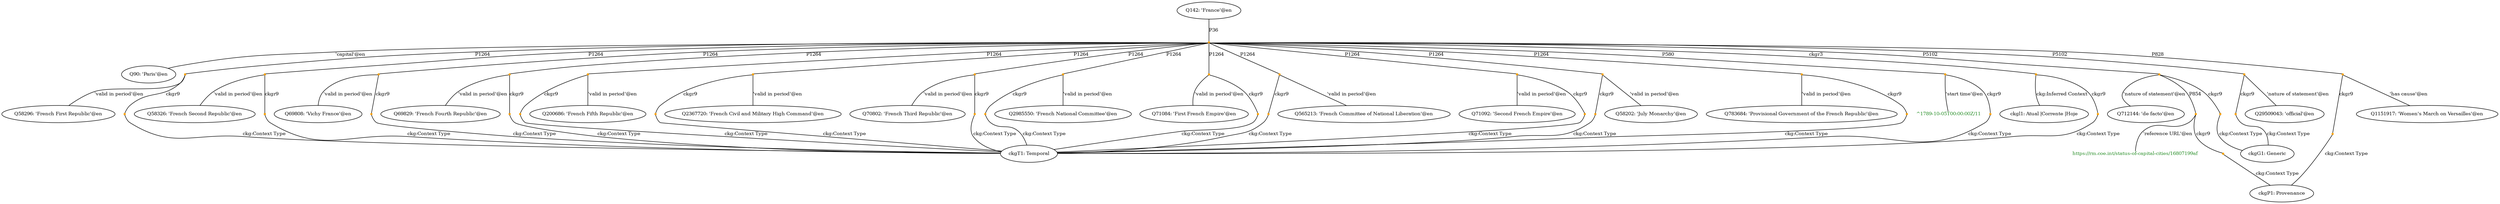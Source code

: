 strict graph "France_Capitals-p36-K3-all.tsv" {
	fontsize=20
	node [color="" fontcolor=black fontsize=10 shape=ellipse style=""]
	Q142 [label="Q142: 'France'@en"]
	node [color="" fontcolor=black fontsize=10 shape=ellipse style=""]
	Q90 [label="Q90: 'Paris'@en"]
	node [color=orange fontsize=10 shape=point style=filled]
	"Q142-P36-Q90-5141a3e9-0" [label=""]
	edge [fontsize=10]
	Q142 -- "Q142-P36-Q90-5141a3e9-0" [label=P36]
	"Q142-P36-Q90-5141a3e9-0" -- Q90 [label="'capital'@en"]
	node [color=orange fontsize=10 shape=point style=filled]
	"Q142-P36-Q90-5141a3e9-0" [label=""]
	node [color="" fontcolor=black fontsize=10 shape=ellipse style=""]
	Q200686 [label="Q200686: 'French Fifth Republic'@en"]
	node [color=orange fontsize=10 shape=point style=filled]
	"Q142-P36-Q90-5141a3e9-0-P1264-Q200686-0" [label=""]
	edge [fontsize=10]
	"Q142-P36-Q90-5141a3e9-0" -- "Q142-P36-Q90-5141a3e9-0-P1264-Q200686-0" [label=P1264]
	"Q142-P36-Q90-5141a3e9-0-P1264-Q200686-0" -- Q200686 [label="'valid in period'@en"]
	node [color=orange fontsize=10 shape=point style=filled]
	"Q142-P36-Q90-5141a3e9-0" [label=""]
	node [color="" fontcolor=black fontsize=10 shape=ellipse style=""]
	Q2367720 [label="Q2367720: 'French Civil and Military High Command'@en"]
	node [color=orange fontsize=10 shape=point style=filled]
	"Q142-P36-Q90-5141a3e9-0-P1264-Q2367720-0" [label=""]
	edge [fontsize=10]
	"Q142-P36-Q90-5141a3e9-0" -- "Q142-P36-Q90-5141a3e9-0-P1264-Q2367720-0" [label=P1264]
	"Q142-P36-Q90-5141a3e9-0-P1264-Q2367720-0" -- Q2367720 [label="'valid in period'@en"]
	node [color=orange fontsize=10 shape=point style=filled]
	"Q142-P36-Q90-5141a3e9-0" [label=""]
	node [color="" fontcolor=black fontsize=10 shape=ellipse style=""]
	Q2985550 [label="Q2985550: 'French National Committee'@en"]
	node [color=orange fontsize=10 shape=point style=filled]
	"Q142-P36-Q90-5141a3e9-0-P1264-Q2985550-0" [label=""]
	edge [fontsize=10]
	"Q142-P36-Q90-5141a3e9-0" -- "Q142-P36-Q90-5141a3e9-0-P1264-Q2985550-0" [label=P1264]
	"Q142-P36-Q90-5141a3e9-0-P1264-Q2985550-0" -- Q2985550 [label="'valid in period'@en"]
	node [color=orange fontsize=10 shape=point style=filled]
	"Q142-P36-Q90-5141a3e9-0" [label=""]
	node [color="" fontcolor=black fontsize=10 shape=ellipse style=""]
	Q565213 [label="Q565213: 'French Committee of National Liberation'@en"]
	node [color=orange fontsize=10 shape=point style=filled]
	"Q142-P36-Q90-5141a3e9-0-P1264-Q565213-0" [label=""]
	edge [fontsize=10]
	"Q142-P36-Q90-5141a3e9-0" -- "Q142-P36-Q90-5141a3e9-0-P1264-Q565213-0" [label=P1264]
	"Q142-P36-Q90-5141a3e9-0-P1264-Q565213-0" -- Q565213 [label="'valid in period'@en"]
	node [color=orange fontsize=10 shape=point style=filled]
	"Q142-P36-Q90-5141a3e9-0" [label=""]
	node [color="" fontcolor=black fontsize=10 shape=ellipse style=""]
	Q58202 [label="Q58202: 'July Monarchy'@en"]
	node [color=orange fontsize=10 shape=point style=filled]
	"Q142-P36-Q90-5141a3e9-0-P1264-Q58202-0" [label=""]
	edge [fontsize=10]
	"Q142-P36-Q90-5141a3e9-0" -- "Q142-P36-Q90-5141a3e9-0-P1264-Q58202-0" [label=P1264]
	"Q142-P36-Q90-5141a3e9-0-P1264-Q58202-0" -- Q58202 [label="'valid in period'@en"]
	node [color=orange fontsize=10 shape=point style=filled]
	"Q142-P36-Q90-5141a3e9-0" [label=""]
	node [color="" fontcolor=black fontsize=10 shape=ellipse style=""]
	Q58296 [label="Q58296: 'French First Republic'@en"]
	node [color=orange fontsize=10 shape=point style=filled]
	"Q142-P36-Q90-5141a3e9-0-P1264-Q58296-0" [label=""]
	edge [fontsize=10]
	"Q142-P36-Q90-5141a3e9-0" -- "Q142-P36-Q90-5141a3e9-0-P1264-Q58296-0" [label=P1264]
	"Q142-P36-Q90-5141a3e9-0-P1264-Q58296-0" -- Q58296 [label="'valid in period'@en"]
	node [color=orange fontsize=10 shape=point style=filled]
	"Q142-P36-Q90-5141a3e9-0" [label=""]
	node [color="" fontcolor=black fontsize=10 shape=ellipse style=""]
	Q58326 [label="Q58326: 'French Second Republic'@en"]
	node [color=orange fontsize=10 shape=point style=filled]
	"Q142-P36-Q90-5141a3e9-0-P1264-Q58326-0" [label=""]
	edge [fontsize=10]
	"Q142-P36-Q90-5141a3e9-0" -- "Q142-P36-Q90-5141a3e9-0-P1264-Q58326-0" [label=P1264]
	"Q142-P36-Q90-5141a3e9-0-P1264-Q58326-0" -- Q58326 [label="'valid in period'@en"]
	node [color=orange fontsize=10 shape=point style=filled]
	"Q142-P36-Q90-5141a3e9-0" [label=""]
	node [color="" fontcolor=black fontsize=10 shape=ellipse style=""]
	Q69808 [label="Q69808: 'Vichy France'@en"]
	node [color=orange fontsize=10 shape=point style=filled]
	"Q142-P36-Q90-5141a3e9-0-P1264-Q69808-0" [label=""]
	edge [fontsize=10]
	"Q142-P36-Q90-5141a3e9-0" -- "Q142-P36-Q90-5141a3e9-0-P1264-Q69808-0" [label=P1264]
	"Q142-P36-Q90-5141a3e9-0-P1264-Q69808-0" -- Q69808 [label="'valid in period'@en"]
	node [color=orange fontsize=10 shape=point style=filled]
	"Q142-P36-Q90-5141a3e9-0" [label=""]
	node [color="" fontcolor=black fontsize=10 shape=ellipse style=""]
	Q69829 [label="Q69829: 'French Fourth Republic'@en"]
	node [color=orange fontsize=10 shape=point style=filled]
	"Q142-P36-Q90-5141a3e9-0-P1264-Q69829-0" [label=""]
	edge [fontsize=10]
	"Q142-P36-Q90-5141a3e9-0" -- "Q142-P36-Q90-5141a3e9-0-P1264-Q69829-0" [label=P1264]
	"Q142-P36-Q90-5141a3e9-0-P1264-Q69829-0" -- Q69829 [label="'valid in period'@en"]
	node [color=orange fontsize=10 shape=point style=filled]
	"Q142-P36-Q90-5141a3e9-0" [label=""]
	node [color="" fontcolor=black fontsize=10 shape=ellipse style=""]
	Q70802 [label="Q70802: 'French Third Republic'@en"]
	node [color=orange fontsize=10 shape=point style=filled]
	"Q142-P36-Q90-5141a3e9-0-P1264-Q70802-0" [label=""]
	edge [fontsize=10]
	"Q142-P36-Q90-5141a3e9-0" -- "Q142-P36-Q90-5141a3e9-0-P1264-Q70802-0" [label=P1264]
	"Q142-P36-Q90-5141a3e9-0-P1264-Q70802-0" -- Q70802 [label="'valid in period'@en"]
	node [color=orange fontsize=10 shape=point style=filled]
	"Q142-P36-Q90-5141a3e9-0" [label=""]
	node [color="" fontcolor=black fontsize=10 shape=ellipse style=""]
	Q71084 [label="Q71084: 'First French Empire'@en"]
	node [color=orange fontsize=10 shape=point style=filled]
	"Q142-P36-Q90-5141a3e9-0-P1264-Q71084-0" [label=""]
	edge [fontsize=10]
	"Q142-P36-Q90-5141a3e9-0" -- "Q142-P36-Q90-5141a3e9-0-P1264-Q71084-0" [label=P1264]
	"Q142-P36-Q90-5141a3e9-0-P1264-Q71084-0" -- Q71084 [label="'valid in period'@en"]
	node [color=orange fontsize=10 shape=point style=filled]
	"Q142-P36-Q90-5141a3e9-0" [label=""]
	node [color="" fontcolor=black fontsize=10 shape=ellipse style=""]
	Q71092 [label="Q71092: 'Second French Empire'@en"]
	node [color=orange fontsize=10 shape=point style=filled]
	"Q142-P36-Q90-5141a3e9-0-P1264-Q71092-0" [label=""]
	edge [fontsize=10]
	"Q142-P36-Q90-5141a3e9-0" -- "Q142-P36-Q90-5141a3e9-0-P1264-Q71092-0" [label=P1264]
	"Q142-P36-Q90-5141a3e9-0-P1264-Q71092-0" -- Q71092 [label="'valid in period'@en"]
	node [color=orange fontsize=10 shape=point style=filled]
	"Q142-P36-Q90-5141a3e9-0" [label=""]
	node [color="" fontcolor=black fontsize=10 shape=ellipse style=""]
	Q783684 [label="Q783684: 'Provisional Government of the French Republic'@en"]
	node [color=orange fontsize=10 shape=point style=filled]
	"Q142-P36-Q90-5141a3e9-0-P1264-Q783684-0" [label=""]
	edge [fontsize=10]
	"Q142-P36-Q90-5141a3e9-0" -- "Q142-P36-Q90-5141a3e9-0-P1264-Q783684-0" [label=P1264]
	"Q142-P36-Q90-5141a3e9-0-P1264-Q783684-0" -- Q783684 [label="'valid in period'@en"]
	node [color=orange fontsize=10 shape=point style=filled]
	"Q142-P36-Q90-5141a3e9-0" [label=""]
	node [color="" fontcolor=black fontsize=10 shape=ellipse style=""]
	Q29509043 [label="Q29509043: 'official'@en"]
	node [color=orange fontsize=10 shape=point style=filled]
	"Q142-P36-Q90-5141a3e9-0-P5102-Q29509043-0" [label=""]
	edge [fontsize=10]
	"Q142-P36-Q90-5141a3e9-0" -- "Q142-P36-Q90-5141a3e9-0-P5102-Q29509043-0" [label=P5102]
	"Q142-P36-Q90-5141a3e9-0-P5102-Q29509043-0" -- Q29509043 [label="'nature of statement'@en"]
	node [color=orange fontsize=10 shape=point style=filled]
	"Q142-P36-Q90-5141a3e9-0" [label=""]
	node [color="" fontcolor=black fontsize=10 shape=ellipse style=""]
	Q712144 [label="Q712144: 'de facto'@en"]
	node [color=orange fontsize=10 shape=point style=filled]
	"Q142-P36-Q90-5141a3e9-0-P5102-Q132555-0" [label=""]
	edge [fontsize=10]
	"Q142-P36-Q90-5141a3e9-0" -- "Q142-P36-Q90-5141a3e9-0-P5102-Q132555-0" [label=P5102]
	"Q142-P36-Q90-5141a3e9-0-P5102-Q132555-0" -- Q712144 [label="'nature of statement'@en"]
	node [color=orange fontsize=10 shape=point style=filled]
	"Q142-P36-Q90-5141a3e9-0" [label=""]
	node [color="" fontcolor=forestgreen fontsize=10 shape=plain style=""]
	"Q142-P36-Q90-5141a3e9-0-P580-4825c1-0^1789-10-05T00_00_00Z/11" [label="^1789-10-05T00:00:00Z/11"]
	node [color=orange fontsize=10 shape=point style=filled]
	"Q142-P36-Q90-5141a3e9-0-P580-4825c1-0" [label=""]
	edge [fontsize=10]
	"Q142-P36-Q90-5141a3e9-0" -- "Q142-P36-Q90-5141a3e9-0-P580-4825c1-0" [label=P580]
	"Q142-P36-Q90-5141a3e9-0-P580-4825c1-0" -- "Q142-P36-Q90-5141a3e9-0-P580-4825c1-0^1789-10-05T00_00_00Z/11" [label="'start time'@en"]
	node [color=orange fontsize=10 shape=point style=filled]
	"Q142-P36-Q90-5141a3e9-0" [label=""]
	node [color="" fontcolor=black fontsize=10 shape=ellipse style=""]
	Q1151917 [label="Q1151917: 'Women\'s March on Versailles'@en"]
	node [color=orange fontsize=10 shape=point style=filled]
	"Q142-P36-Q90-5141a3e9-0-P828-Q1151917-0" [label=""]
	edge [fontsize=10]
	"Q142-P36-Q90-5141a3e9-0" -- "Q142-P36-Q90-5141a3e9-0-P828-Q1151917-0" [label=P828]
	"Q142-P36-Q90-5141a3e9-0-P828-Q1151917-0" -- Q1151917 [label="'has cause'@en"]
	node [color=orange fontsize=10 shape=point style=filled]
	"Q142-P36-Q90-5141a3e9-0" [label=""]
	node [color="" fontcolor=black fontsize=10 shape=ellipse style=""]
	ckgl1 [label="ckgl1: Atual |Corrente |Hoje"]
	node [color=orange fontsize=10 shape=point style=filled]
	"Q142-P36-Q90-5141a3e9-0-ckgr3" [label=""]
	edge [fontsize=10]
	"Q142-P36-Q90-5141a3e9-0" -- "Q142-P36-Q90-5141a3e9-0-ckgr3" [label=ckgr3]
	"Q142-P36-Q90-5141a3e9-0-ckgr3" -- ckgl1 [label="ckg:Inferred Context"]
	node [color=orange fontsize=10 shape=point style=filled]
	"Q142-P36-Q90-5141a3e9-0-P1264-Q200686-0" [label=""]
	node [color="" fontcolor=black fontsize=10 shape=ellipse style=""]
	ckgT1 [label="ckgT1: Temporal"]
	node [color=orange fontsize=10 shape=point style=filled]
	"Q142-P36-Q90-5141a3e9-0-P1264-Q200686-0-P1264" [label=""]
	edge [fontsize=10]
	"Q142-P36-Q90-5141a3e9-0-P1264-Q200686-0" -- "Q142-P36-Q90-5141a3e9-0-P1264-Q200686-0-P1264" [label=ckgr9]
	"Q142-P36-Q90-5141a3e9-0-P1264-Q200686-0-P1264" -- ckgT1 [label="ckg:Context Type"]
	node [color=orange fontsize=10 shape=point style=filled]
	"Q142-P36-Q90-5141a3e9-0-P1264-Q2367720-0" [label=""]
	node [color="" fontcolor=black fontsize=10 shape=ellipse style=""]
	ckgT1 [label="ckgT1: Temporal"]
	node [color=orange fontsize=10 shape=point style=filled]
	"Q142-P36-Q90-5141a3e9-0-P1264-Q2367720-0-P1264" [label=""]
	edge [fontsize=10]
	"Q142-P36-Q90-5141a3e9-0-P1264-Q2367720-0" -- "Q142-P36-Q90-5141a3e9-0-P1264-Q2367720-0-P1264" [label=ckgr9]
	"Q142-P36-Q90-5141a3e9-0-P1264-Q2367720-0-P1264" -- ckgT1 [label="ckg:Context Type"]
	node [color=orange fontsize=10 shape=point style=filled]
	"Q142-P36-Q90-5141a3e9-0-P1264-Q2985550-0" [label=""]
	node [color="" fontcolor=black fontsize=10 shape=ellipse style=""]
	ckgT1 [label="ckgT1: Temporal"]
	node [color=orange fontsize=10 shape=point style=filled]
	"Q142-P36-Q90-5141a3e9-0-P1264-Q2985550-0-P1264" [label=""]
	edge [fontsize=10]
	"Q142-P36-Q90-5141a3e9-0-P1264-Q2985550-0" -- "Q142-P36-Q90-5141a3e9-0-P1264-Q2985550-0-P1264" [label=ckgr9]
	"Q142-P36-Q90-5141a3e9-0-P1264-Q2985550-0-P1264" -- ckgT1 [label="ckg:Context Type"]
	node [color=orange fontsize=10 shape=point style=filled]
	"Q142-P36-Q90-5141a3e9-0-P1264-Q565213-0" [label=""]
	node [color="" fontcolor=black fontsize=10 shape=ellipse style=""]
	ckgT1 [label="ckgT1: Temporal"]
	node [color=orange fontsize=10 shape=point style=filled]
	"Q142-P36-Q90-5141a3e9-0-P1264-Q565213-0-P1264" [label=""]
	edge [fontsize=10]
	"Q142-P36-Q90-5141a3e9-0-P1264-Q565213-0" -- "Q142-P36-Q90-5141a3e9-0-P1264-Q565213-0-P1264" [label=ckgr9]
	"Q142-P36-Q90-5141a3e9-0-P1264-Q565213-0-P1264" -- ckgT1 [label="ckg:Context Type"]
	node [color=orange fontsize=10 shape=point style=filled]
	"Q142-P36-Q90-5141a3e9-0-P1264-Q58202-0" [label=""]
	node [color="" fontcolor=black fontsize=10 shape=ellipse style=""]
	ckgT1 [label="ckgT1: Temporal"]
	node [color=orange fontsize=10 shape=point style=filled]
	"Q142-P36-Q90-5141a3e9-0-P1264-Q58202-0-P1264" [label=""]
	edge [fontsize=10]
	"Q142-P36-Q90-5141a3e9-0-P1264-Q58202-0" -- "Q142-P36-Q90-5141a3e9-0-P1264-Q58202-0-P1264" [label=ckgr9]
	"Q142-P36-Q90-5141a3e9-0-P1264-Q58202-0-P1264" -- ckgT1 [label="ckg:Context Type"]
	node [color=orange fontsize=10 shape=point style=filled]
	"Q142-P36-Q90-5141a3e9-0-P1264-Q58296-0" [label=""]
	node [color="" fontcolor=black fontsize=10 shape=ellipse style=""]
	ckgT1 [label="ckgT1: Temporal"]
	node [color=orange fontsize=10 shape=point style=filled]
	"Q142-P36-Q90-5141a3e9-0-P1264-Q58296-0-P1264" [label=""]
	edge [fontsize=10]
	"Q142-P36-Q90-5141a3e9-0-P1264-Q58296-0" -- "Q142-P36-Q90-5141a3e9-0-P1264-Q58296-0-P1264" [label=ckgr9]
	"Q142-P36-Q90-5141a3e9-0-P1264-Q58296-0-P1264" -- ckgT1 [label="ckg:Context Type"]
	node [color=orange fontsize=10 shape=point style=filled]
	"Q142-P36-Q90-5141a3e9-0-P1264-Q58326-0" [label=""]
	node [color="" fontcolor=black fontsize=10 shape=ellipse style=""]
	ckgT1 [label="ckgT1: Temporal"]
	node [color=orange fontsize=10 shape=point style=filled]
	"Q142-P36-Q90-5141a3e9-0-P1264-Q58326-0-P1264" [label=""]
	edge [fontsize=10]
	"Q142-P36-Q90-5141a3e9-0-P1264-Q58326-0" -- "Q142-P36-Q90-5141a3e9-0-P1264-Q58326-0-P1264" [label=ckgr9]
	"Q142-P36-Q90-5141a3e9-0-P1264-Q58326-0-P1264" -- ckgT1 [label="ckg:Context Type"]
	node [color=orange fontsize=10 shape=point style=filled]
	"Q142-P36-Q90-5141a3e9-0-P1264-Q69808-0" [label=""]
	node [color="" fontcolor=black fontsize=10 shape=ellipse style=""]
	ckgT1 [label="ckgT1: Temporal"]
	node [color=orange fontsize=10 shape=point style=filled]
	"Q142-P36-Q90-5141a3e9-0-P1264-Q69808-0-P1264" [label=""]
	edge [fontsize=10]
	"Q142-P36-Q90-5141a3e9-0-P1264-Q69808-0" -- "Q142-P36-Q90-5141a3e9-0-P1264-Q69808-0-P1264" [label=ckgr9]
	"Q142-P36-Q90-5141a3e9-0-P1264-Q69808-0-P1264" -- ckgT1 [label="ckg:Context Type"]
	node [color=orange fontsize=10 shape=point style=filled]
	"Q142-P36-Q90-5141a3e9-0-P1264-Q69829-0" [label=""]
	node [color="" fontcolor=black fontsize=10 shape=ellipse style=""]
	ckgT1 [label="ckgT1: Temporal"]
	node [color=orange fontsize=10 shape=point style=filled]
	"Q142-P36-Q90-5141a3e9-0-P1264-Q69829-0-P1264" [label=""]
	edge [fontsize=10]
	"Q142-P36-Q90-5141a3e9-0-P1264-Q69829-0" -- "Q142-P36-Q90-5141a3e9-0-P1264-Q69829-0-P1264" [label=ckgr9]
	"Q142-P36-Q90-5141a3e9-0-P1264-Q69829-0-P1264" -- ckgT1 [label="ckg:Context Type"]
	node [color=orange fontsize=10 shape=point style=filled]
	"Q142-P36-Q90-5141a3e9-0-P1264-Q70802-0" [label=""]
	node [color="" fontcolor=black fontsize=10 shape=ellipse style=""]
	ckgT1 [label="ckgT1: Temporal"]
	node [color=orange fontsize=10 shape=point style=filled]
	"Q142-P36-Q90-5141a3e9-0-P1264-Q70802-0-P1264" [label=""]
	edge [fontsize=10]
	"Q142-P36-Q90-5141a3e9-0-P1264-Q70802-0" -- "Q142-P36-Q90-5141a3e9-0-P1264-Q70802-0-P1264" [label=ckgr9]
	"Q142-P36-Q90-5141a3e9-0-P1264-Q70802-0-P1264" -- ckgT1 [label="ckg:Context Type"]
	node [color=orange fontsize=10 shape=point style=filled]
	"Q142-P36-Q90-5141a3e9-0-P1264-Q71084-0" [label=""]
	node [color="" fontcolor=black fontsize=10 shape=ellipse style=""]
	ckgT1 [label="ckgT1: Temporal"]
	node [color=orange fontsize=10 shape=point style=filled]
	"Q142-P36-Q90-5141a3e9-0-P1264-Q71084-0-P1264" [label=""]
	edge [fontsize=10]
	"Q142-P36-Q90-5141a3e9-0-P1264-Q71084-0" -- "Q142-P36-Q90-5141a3e9-0-P1264-Q71084-0-P1264" [label=ckgr9]
	"Q142-P36-Q90-5141a3e9-0-P1264-Q71084-0-P1264" -- ckgT1 [label="ckg:Context Type"]
	node [color=orange fontsize=10 shape=point style=filled]
	"Q142-P36-Q90-5141a3e9-0-P1264-Q71092-0" [label=""]
	node [color="" fontcolor=black fontsize=10 shape=ellipse style=""]
	ckgT1 [label="ckgT1: Temporal"]
	node [color=orange fontsize=10 shape=point style=filled]
	"Q142-P36-Q90-5141a3e9-0-P1264-Q71092-0-P1264" [label=""]
	edge [fontsize=10]
	"Q142-P36-Q90-5141a3e9-0-P1264-Q71092-0" -- "Q142-P36-Q90-5141a3e9-0-P1264-Q71092-0-P1264" [label=ckgr9]
	"Q142-P36-Q90-5141a3e9-0-P1264-Q71092-0-P1264" -- ckgT1 [label="ckg:Context Type"]
	node [color=orange fontsize=10 shape=point style=filled]
	"Q142-P36-Q90-5141a3e9-0-P1264-Q783684-0" [label=""]
	node [color="" fontcolor=black fontsize=10 shape=ellipse style=""]
	ckgT1 [label="ckgT1: Temporal"]
	node [color=orange fontsize=10 shape=point style=filled]
	"Q142-P36-Q90-5141a3e9-0-P1264-Q783684-0-P1264" [label=""]
	edge [fontsize=10]
	"Q142-P36-Q90-5141a3e9-0-P1264-Q783684-0" -- "Q142-P36-Q90-5141a3e9-0-P1264-Q783684-0-P1264" [label=ckgr9]
	"Q142-P36-Q90-5141a3e9-0-P1264-Q783684-0-P1264" -- ckgT1 [label="ckg:Context Type"]
	node [color=orange fontsize=10 shape=point style=filled]
	"Q142-P36-Q90-5141a3e9-0-P5102-Q132555-0" [label=""]
	node [color="" fontcolor=forestgreen fontsize=10 shape=plain style=""]
	"Q142-P36-Q90-5141a3e9-0-P5102-Q132555-0-P854https_//rm.coe.int/status-of-capital-cities/16807199af" [label="https://rm.coe.int/status-of-capital-cities/16807199af"]
	node [color=orange fontsize=10 shape=point style=filled]
	"Q142-P36-Q90-5141a3e9-0-P5102-Q132555-0-P854" [label=""]
	edge [fontsize=10]
	"Q142-P36-Q90-5141a3e9-0-P5102-Q132555-0" -- "Q142-P36-Q90-5141a3e9-0-P5102-Q132555-0-P854" [label=P854]
	"Q142-P36-Q90-5141a3e9-0-P5102-Q132555-0-P854" -- "Q142-P36-Q90-5141a3e9-0-P5102-Q132555-0-P854https_//rm.coe.int/status-of-capital-cities/16807199af" [label="'reference URL'@en"]
	node [color=orange fontsize=10 shape=point style=filled]
	"Q142-P36-Q90-5141a3e9-0-P5102-Q132555-0" [label=""]
	node [color="" fontcolor=black fontsize=10 shape=ellipse style=""]
	ckgG1 [label="ckgG1: Generic"]
	node [color=orange fontsize=10 shape=point style=filled]
	"Q142-P36-Q90-5141a3e9-0-P5102-Q132555-0-P5102" [label=""]
	edge [fontsize=10]
	"Q142-P36-Q90-5141a3e9-0-P5102-Q132555-0" -- "Q142-P36-Q90-5141a3e9-0-P5102-Q132555-0-P5102" [label=ckgr9]
	"Q142-P36-Q90-5141a3e9-0-P5102-Q132555-0-P5102" -- ckgG1 [label="ckg:Context Type"]
	node [color=orange fontsize=10 shape=point style=filled]
	"Q142-P36-Q90-5141a3e9-0-P5102-Q132555-0-P854" [label=""]
	node [color="" fontcolor=black fontsize=10 shape=ellipse style=""]
	ckgP1 [label="ckgP1: Provenance"]
	node [color=orange fontsize=10 shape=point style=filled]
	"Q142-P36-Q90-5141a3e9-0-P5102-Q132555-0-P854-ckgP1" [label=""]
	edge [fontsize=10]
	"Q142-P36-Q90-5141a3e9-0-P5102-Q132555-0-P854" -- "Q142-P36-Q90-5141a3e9-0-P5102-Q132555-0-P854-ckgP1" [label=ckgr9]
	"Q142-P36-Q90-5141a3e9-0-P5102-Q132555-0-P854-ckgP1" -- ckgP1 [label="ckg:Context Type"]
	node [color=orange fontsize=10 shape=point style=filled]
	"Q142-P36-Q90-5141a3e9-0-P5102-Q29509043-0" [label=""]
	node [color="" fontcolor=black fontsize=10 shape=ellipse style=""]
	ckgG1 [label="ckgG1: Generic"]
	node [color=orange fontsize=10 shape=point style=filled]
	"Q142-P36-Q90-5141a3e9-0-P5102-Q29509043-0-P5102" [label=""]
	edge [fontsize=10]
	"Q142-P36-Q90-5141a3e9-0-P5102-Q29509043-0" -- "Q142-P36-Q90-5141a3e9-0-P5102-Q29509043-0-P5102" [label=ckgr9]
	"Q142-P36-Q90-5141a3e9-0-P5102-Q29509043-0-P5102" -- ckgG1 [label="ckg:Context Type"]
	node [color=orange fontsize=10 shape=point style=filled]
	"Q142-P36-Q90-5141a3e9-0-P580-4825c1-0" [label=""]
	node [color="" fontcolor=black fontsize=10 shape=ellipse style=""]
	ckgT1 [label="ckgT1: Temporal"]
	node [color=orange fontsize=10 shape=point style=filled]
	"Q142-P36-Q90-5141a3e9-0-P580-4825c1-0-P580" [label=""]
	edge [fontsize=10]
	"Q142-P36-Q90-5141a3e9-0-P580-4825c1-0" -- "Q142-P36-Q90-5141a3e9-0-P580-4825c1-0-P580" [label=ckgr9]
	"Q142-P36-Q90-5141a3e9-0-P580-4825c1-0-P580" -- ckgT1 [label="ckg:Context Type"]
	node [color=orange fontsize=10 shape=point style=filled]
	"Q142-P36-Q90-5141a3e9-0-P828-Q1151917-0" [label=""]
	node [color="" fontcolor=black fontsize=10 shape=ellipse style=""]
	ckgP1 [label="ckgP1: Provenance"]
	node [color=orange fontsize=10 shape=point style=filled]
	"Q142-P36-Q90-5141a3e9-0-P828-Q1151917-0-P828" [label=""]
	edge [fontsize=10]
	"Q142-P36-Q90-5141a3e9-0-P828-Q1151917-0" -- "Q142-P36-Q90-5141a3e9-0-P828-Q1151917-0-P828" [label=ckgr9]
	"Q142-P36-Q90-5141a3e9-0-P828-Q1151917-0-P828" -- ckgP1 [label="ckg:Context Type"]
	node [color=orange fontsize=10 shape=point style=filled]
	"Q142-P36-Q90-5141a3e9-0-ckgr3" [label=""]
	node [color="" fontcolor=black fontsize=10 shape=ellipse style=""]
	ckgT1 [label="ckgT1: Temporal"]
	node [color=orange fontsize=10 shape=point style=filled]
	"Q142-P36-Q90-5141a3e9-0-ckgr3-ckgT1" [label=""]
	edge [fontsize=10]
	"Q142-P36-Q90-5141a3e9-0-ckgr3" -- "Q142-P36-Q90-5141a3e9-0-ckgr3-ckgT1" [label=ckgr9]
	"Q142-P36-Q90-5141a3e9-0-ckgr3-ckgT1" -- ckgT1 [label="ckg:Context Type"]
}
